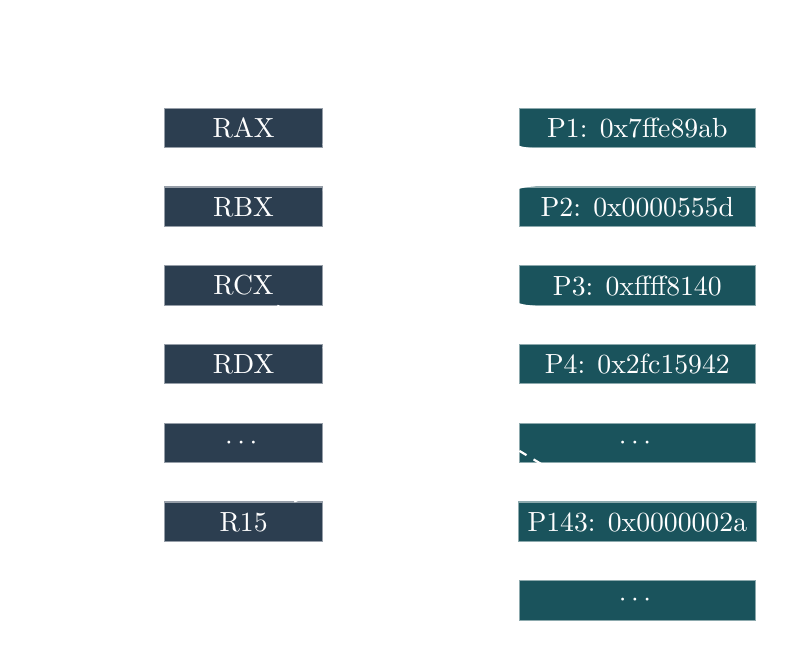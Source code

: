 \definecolor{DarkTechBlue}{RGB}{44,62,80}  % Hex #2c3e50
\definecolor{DarkDataGreen}{RGB}{26,83,92} % Hex #1a535c
\usetikzlibrary{shapes, arrows.meta}
\begin{tikzpicture}[
    rat/.style={rectangle, fill=DarkTechBlue, draw=DarkTechBlue!50, minimum width=2cm, minimum height=0.5cm, text=white},
    prf/.style={rectangle, fill=DarkDataGreen, draw=DarkDataGreen!50, minimum width=3cm, minimum height=0.5cm, text=white},
    arrow/.style={-Latex, dashed, thick, draw=white}
  ]

  % Table d'alias des registres
  \node[rat] (rax) at (0,4) {RAX};
  \node[rat] (rbx) at (0,3) {RBX};
  \node[rat] (rcx) at (0,2) {RCX};
  \node[rat] (rdx) at (0,1) {RDX};
  \node[rat] (dots) at (0,0) {$\cdots$};
  \node[rat] (r15) at (0,-1) {R15};

  % Banc de registres
  \node[prf] (p1) at (5,4) {P1: 0x7ffe89ab};
  \node[prf] (p2) at (5,3) {P2: 0x0000555d};
  \node[prf] (p3) at (5,2) {P3: 0xffff8140};
  \node[prf] (p4) at (5,1) {P4: 0x2fc15942};
  \node[prf] (pdots) at (5,0) {$\cdots$};
  \node[prf] (p143) at (5,-1) {P143: 0x0000002a};
  \node[prf] (pdots2) at (5,-2) {$\cdots$};

  \draw[arrow] (rax) -- (p2);
  \draw[arrow] (rbx) -- (p1);
  \draw[arrow] (rcx) -- (p143);
  \draw[arrow] (rdx) -- (p3);
  \draw[arrow] (r15) -- (p4);

  \node[align=center, font=\bfseries, text=white] at (0,5) {Table d'alias des registres};
  \node[align=center, font=\bfseries, text=white] at (5,5) {Banc de registres};
\end{tikzpicture}
